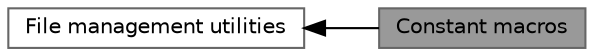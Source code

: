 digraph "Constant macros"
{
 // INTERACTIVE_SVG=YES
 // LATEX_PDF_SIZE
  bgcolor="transparent";
  edge [fontname=Helvetica,fontsize=10,labelfontname=Helvetica,labelfontsize=10];
  node [fontname=Helvetica,fontsize=10,shape=box,height=0.2,width=0.4];
  rankdir=LR;
  Node2 [label="File management utilities",height=0.2,width=0.4,color="grey40", fillcolor="white", style="filled",URL="$da/d4d/group__fmanc___f_m___u_t_i_l_s.html",tooltip="This module provides utilities to manage informations about files."];
  Node1 [label="Constant macros",height=0.2,width=0.4,color="gray40", fillcolor="grey60", style="filled", fontcolor="black",tooltip="This submodule contains constant macros used by the lib."];
  Node2->Node1 [shape=plaintext, dir="back", style="solid"];
}
